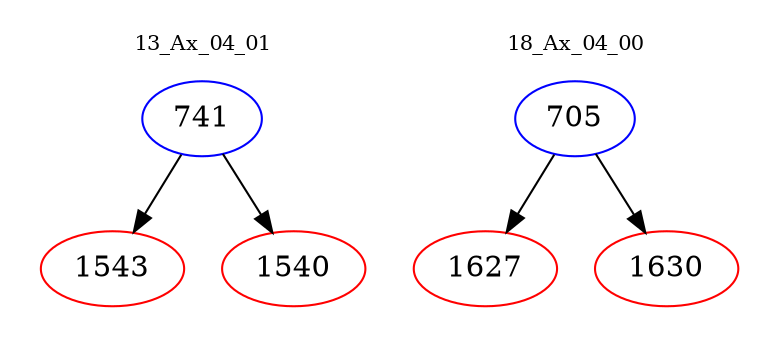 digraph{
subgraph cluster_0 {
color = white
label = "13_Ax_04_01";
fontsize=10;
T0_741 [label="741", color="blue"]
T0_741 -> T0_1543 [color="black"]
T0_1543 [label="1543", color="red"]
T0_741 -> T0_1540 [color="black"]
T0_1540 [label="1540", color="red"]
}
subgraph cluster_1 {
color = white
label = "18_Ax_04_00";
fontsize=10;
T1_705 [label="705", color="blue"]
T1_705 -> T1_1627 [color="black"]
T1_1627 [label="1627", color="red"]
T1_705 -> T1_1630 [color="black"]
T1_1630 [label="1630", color="red"]
}
}
